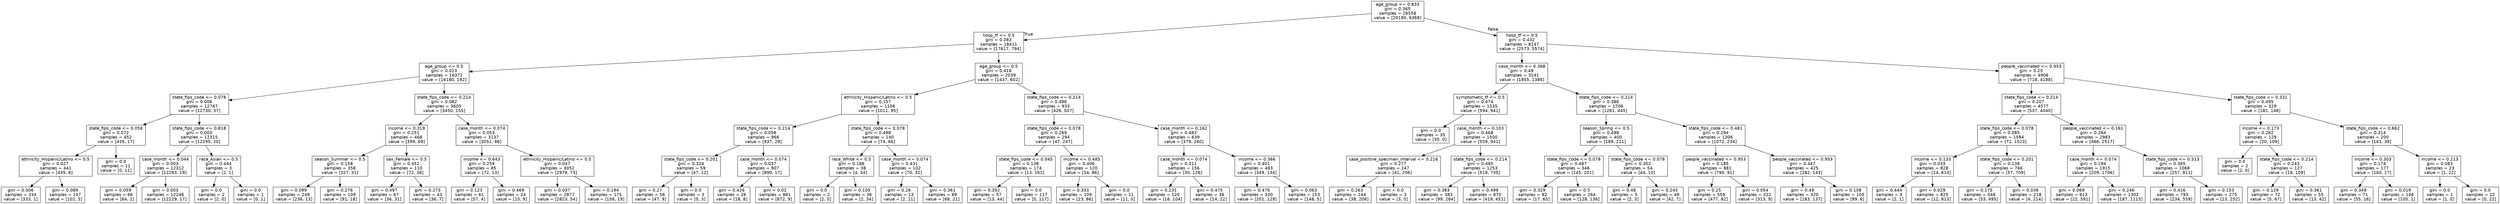 digraph Tree {
node [shape=box, fontname="helvetica"] ;
edge [fontname="helvetica"] ;
0 [label="age_group <= 0.833\ngini = 0.365\nsamples = 26558\nvalue = [20190, 6368]"] ;
1 [label="hosp_tf <= 0.5\ngini = 0.083\nsamples = 18411\nvalue = [17617, 794]"] ;
0 -> 1 [labeldistance=2.5, labelangle=45, headlabel="True"] ;
2 [label="age_group <= 0.5\ngini = 0.023\nsamples = 16372\nvalue = [16180, 192]"] ;
1 -> 2 ;
3 [label="state_fips_code <= 0.078\ngini = 0.006\nsamples = 12767\nvalue = [12730, 37]"] ;
2 -> 3 ;
4 [label="state_fips_code <= 0.058\ngini = 0.072\nsamples = 452\nvalue = [435, 17]"] ;
3 -> 4 ;
5 [label="ethnicity_Hispanic/Latino <= 0.5\ngini = 0.027\nsamples = 441\nvalue = [435, 6]"] ;
4 -> 5 ;
6 [label="gini = 0.006\nsamples = 334\nvalue = [333, 1]"] ;
5 -> 6 ;
7 [label="gini = 0.089\nsamples = 107\nvalue = [102, 5]"] ;
5 -> 7 ;
8 [label="gini = 0.0\nsamples = 11\nvalue = [0, 11]"] ;
4 -> 8 ;
9 [label="state_fips_code <= 0.818\ngini = 0.003\nsamples = 12315\nvalue = [12295, 20]"] ;
3 -> 9 ;
10 [label="case_month <= 0.044\ngini = 0.003\nsamples = 12312\nvalue = [12293, 19]"] ;
9 -> 10 ;
11 [label="gini = 0.059\nsamples = 66\nvalue = [64, 2]"] ;
10 -> 11 ;
12 [label="gini = 0.003\nsamples = 12246\nvalue = [12229, 17]"] ;
10 -> 12 ;
13 [label="race_Asian <= 0.5\ngini = 0.444\nsamples = 3\nvalue = [2, 1]"] ;
9 -> 13 ;
14 [label="gini = 0.0\nsamples = 2\nvalue = [2, 0]"] ;
13 -> 14 ;
15 [label="gini = 0.0\nsamples = 1\nvalue = [0, 1]"] ;
13 -> 15 ;
16 [label="state_fips_code <= 0.214\ngini = 0.082\nsamples = 3605\nvalue = [3450, 155]"] ;
2 -> 16 ;
17 [label="income <= 0.319\ngini = 0.251\nsamples = 468\nvalue = [399, 69]"] ;
16 -> 17 ;
18 [label="season_Summer <= 0.5\ngini = 0.158\nsamples = 358\nvalue = [327, 31]"] ;
17 -> 18 ;
19 [label="gini = 0.099\nsamples = 249\nvalue = [236, 13]"] ;
18 -> 19 ;
20 [label="gini = 0.276\nsamples = 109\nvalue = [91, 18]"] ;
18 -> 20 ;
21 [label="sex_Female <= 0.5\ngini = 0.452\nsamples = 110\nvalue = [72, 38]"] ;
17 -> 21 ;
22 [label="gini = 0.497\nsamples = 67\nvalue = [36, 31]"] ;
21 -> 22 ;
23 [label="gini = 0.273\nsamples = 43\nvalue = [36, 7]"] ;
21 -> 23 ;
24 [label="case_month <= 0.074\ngini = 0.053\nsamples = 3137\nvalue = [3051, 86]"] ;
16 -> 24 ;
25 [label="income <= 0.643\ngini = 0.259\nsamples = 85\nvalue = [72, 13]"] ;
24 -> 25 ;
26 [label="gini = 0.123\nsamples = 61\nvalue = [57, 4]"] ;
25 -> 26 ;
27 [label="gini = 0.469\nsamples = 24\nvalue = [15, 9]"] ;
25 -> 27 ;
28 [label="ethnicity_Hispanic/Latino <= 0.5\ngini = 0.047\nsamples = 3052\nvalue = [2979, 73]"] ;
24 -> 28 ;
29 [label="gini = 0.037\nsamples = 2877\nvalue = [2823, 54]"] ;
28 -> 29 ;
30 [label="gini = 0.194\nsamples = 175\nvalue = [156, 19]"] ;
28 -> 30 ;
31 [label="age_group <= 0.5\ngini = 0.416\nsamples = 2039\nvalue = [1437, 602]"] ;
1 -> 31 ;
32 [label="ethnicity_Hispanic/Latino <= 0.5\ngini = 0.157\nsamples = 1106\nvalue = [1011, 95]"] ;
31 -> 32 ;
33 [label="state_fips_code <= 0.214\ngini = 0.058\nsamples = 966\nvalue = [937, 29]"] ;
32 -> 33 ;
34 [label="state_fips_code <= 0.201\ngini = 0.324\nsamples = 59\nvalue = [47, 12]"] ;
33 -> 34 ;
35 [label="gini = 0.27\nsamples = 56\nvalue = [47, 9]"] ;
34 -> 35 ;
36 [label="gini = 0.0\nsamples = 3\nvalue = [0, 3]"] ;
34 -> 36 ;
37 [label="case_month <= 0.074\ngini = 0.037\nsamples = 907\nvalue = [890, 17]"] ;
33 -> 37 ;
38 [label="gini = 0.426\nsamples = 26\nvalue = [18, 8]"] ;
37 -> 38 ;
39 [label="gini = 0.02\nsamples = 881\nvalue = [872, 9]"] ;
37 -> 39 ;
40 [label="state_fips_code <= 0.078\ngini = 0.498\nsamples = 140\nvalue = [74, 66]"] ;
32 -> 40 ;
41 [label="race_White <= 0.5\ngini = 0.188\nsamples = 38\nvalue = [4, 34]"] ;
40 -> 41 ;
42 [label="gini = 0.0\nsamples = 2\nvalue = [2, 0]"] ;
41 -> 42 ;
43 [label="gini = 0.105\nsamples = 36\nvalue = [2, 34]"] ;
41 -> 43 ;
44 [label="case_month <= 0.074\ngini = 0.431\nsamples = 102\nvalue = [70, 32]"] ;
40 -> 44 ;
45 [label="gini = 0.26\nsamples = 13\nvalue = [2, 11]"] ;
44 -> 45 ;
46 [label="gini = 0.361\nsamples = 89\nvalue = [68, 21]"] ;
44 -> 46 ;
47 [label="state_fips_code <= 0.214\ngini = 0.496\nsamples = 933\nvalue = [426, 507]"] ;
31 -> 47 ;
48 [label="state_fips_code <= 0.078\ngini = 0.269\nsamples = 294\nvalue = [47, 247]"] ;
47 -> 48 ;
49 [label="state_fips_code <= 0.045\ngini = 0.138\nsamples = 174\nvalue = [13, 161]"] ;
48 -> 49 ;
50 [label="gini = 0.352\nsamples = 57\nvalue = [13, 44]"] ;
49 -> 50 ;
51 [label="gini = 0.0\nsamples = 117\nvalue = [0, 117]"] ;
49 -> 51 ;
52 [label="income <= 0.485\ngini = 0.406\nsamples = 120\nvalue = [34, 86]"] ;
48 -> 52 ;
53 [label="gini = 0.333\nsamples = 109\nvalue = [23, 86]"] ;
52 -> 53 ;
54 [label="gini = 0.0\nsamples = 11\nvalue = [11, 0]"] ;
52 -> 54 ;
55 [label="case_month <= 0.162\ngini = 0.483\nsamples = 639\nvalue = [379, 260]"] ;
47 -> 55 ;
56 [label="case_month <= 0.074\ngini = 0.311\nsamples = 156\nvalue = [30, 126]"] ;
55 -> 56 ;
57 [label="gini = 0.231\nsamples = 120\nvalue = [16, 104]"] ;
56 -> 57 ;
58 [label="gini = 0.475\nsamples = 36\nvalue = [14, 22]"] ;
56 -> 58 ;
59 [label="income <= 0.366\ngini = 0.401\nsamples = 483\nvalue = [349, 134]"] ;
55 -> 59 ;
60 [label="gini = 0.476\nsamples = 330\nvalue = [201, 129]"] ;
59 -> 60 ;
61 [label="gini = 0.063\nsamples = 153\nvalue = [148, 5]"] ;
59 -> 61 ;
62 [label="hosp_tf <= 0.5\ngini = 0.432\nsamples = 8147\nvalue = [2573, 5574]"] ;
0 -> 62 [labeldistance=2.5, labelangle=-45, headlabel="False"] ;
63 [label="case_month <= 0.368\ngini = 0.49\nsamples = 3241\nvalue = [1855, 1386]"] ;
62 -> 63 ;
64 [label="symptomatic_tf <= 0.5\ngini = 0.474\nsamples = 1535\nvalue = [594, 941]"] ;
63 -> 64 ;
65 [label="gini = 0.0\nsamples = 35\nvalue = [35, 0]"] ;
64 -> 65 ;
66 [label="case_month <= 0.103\ngini = 0.468\nsamples = 1500\nvalue = [559, 941]"] ;
64 -> 66 ;
67 [label="case_positive_specimen_interval <= 0.216\ngini = 0.277\nsamples = 247\nvalue = [41, 206]"] ;
66 -> 67 ;
68 [label="gini = 0.263\nsamples = 244\nvalue = [38, 206]"] ;
67 -> 68 ;
69 [label="gini = 0.0\nsamples = 3\nvalue = [3, 0]"] ;
67 -> 69 ;
70 [label="state_fips_code <= 0.214\ngini = 0.485\nsamples = 1253\nvalue = [518, 735]"] ;
66 -> 70 ;
71 [label="gini = 0.383\nsamples = 383\nvalue = [99, 284]"] ;
70 -> 71 ;
72 [label="gini = 0.499\nsamples = 870\nvalue = [419, 451]"] ;
70 -> 72 ;
73 [label="state_fips_code <= 0.214\ngini = 0.386\nsamples = 1706\nvalue = [1261, 445]"] ;
63 -> 73 ;
74 [label="season_Spring <= 0.5\ngini = 0.498\nsamples = 400\nvalue = [189, 211]"] ;
73 -> 74 ;
75 [label="state_fips_code <= 0.078\ngini = 0.487\nsamples = 346\nvalue = [145, 201]"] ;
74 -> 75 ;
76 [label="gini = 0.329\nsamples = 82\nvalue = [17, 65]"] ;
75 -> 76 ;
77 [label="gini = 0.5\nsamples = 264\nvalue = [128, 136]"] ;
75 -> 77 ;
78 [label="state_fips_code <= 0.078\ngini = 0.302\nsamples = 54\nvalue = [44, 10]"] ;
74 -> 78 ;
79 [label="gini = 0.48\nsamples = 5\nvalue = [2, 3]"] ;
78 -> 79 ;
80 [label="gini = 0.245\nsamples = 49\nvalue = [42, 7]"] ;
78 -> 80 ;
81 [label="state_fips_code <= 0.481\ngini = 0.294\nsamples = 1306\nvalue = [1072, 234]"] ;
73 -> 81 ;
82 [label="people_vaccinated <= 0.953\ngini = 0.185\nsamples = 881\nvalue = [790, 91]"] ;
81 -> 82 ;
83 [label="gini = 0.25\nsamples = 559\nvalue = [477, 82]"] ;
82 -> 83 ;
84 [label="gini = 0.054\nsamples = 322\nvalue = [313, 9]"] ;
82 -> 84 ;
85 [label="people_vaccinated <= 0.953\ngini = 0.447\nsamples = 425\nvalue = [282, 143]"] ;
81 -> 85 ;
86 [label="gini = 0.49\nsamples = 320\nvalue = [183, 137]"] ;
85 -> 86 ;
87 [label="gini = 0.108\nsamples = 105\nvalue = [99, 6]"] ;
85 -> 87 ;
88 [label="people_vaccinated <= 0.953\ngini = 0.25\nsamples = 4906\nvalue = [718, 4188]"] ;
62 -> 88 ;
89 [label="state_fips_code <= 0.214\ngini = 0.207\nsamples = 4577\nvalue = [537, 4040]"] ;
88 -> 89 ;
90 [label="state_fips_code <= 0.078\ngini = 0.085\nsamples = 1594\nvalue = [71, 1523]"] ;
89 -> 90 ;
91 [label="income <= 0.133\ngini = 0.033\nsamples = 828\nvalue = [14, 814]"] ;
90 -> 91 ;
92 [label="gini = 0.444\nsamples = 3\nvalue = [2, 1]"] ;
91 -> 92 ;
93 [label="gini = 0.029\nsamples = 825\nvalue = [12, 813]"] ;
91 -> 93 ;
94 [label="state_fips_code <= 0.201\ngini = 0.138\nsamples = 766\nvalue = [57, 709]"] ;
90 -> 94 ;
95 [label="gini = 0.175\nsamples = 548\nvalue = [53, 495]"] ;
94 -> 95 ;
96 [label="gini = 0.036\nsamples = 218\nvalue = [4, 214]"] ;
94 -> 96 ;
97 [label="people_vaccinated <= 0.161\ngini = 0.264\nsamples = 2983\nvalue = [466, 2517]"] ;
89 -> 97 ;
98 [label="case_month <= 0.074\ngini = 0.194\nsamples = 1915\nvalue = [209, 1706]"] ;
97 -> 98 ;
99 [label="gini = 0.069\nsamples = 613\nvalue = [22, 591]"] ;
98 -> 99 ;
100 [label="gini = 0.246\nsamples = 1302\nvalue = [187, 1115]"] ;
98 -> 100 ;
101 [label="state_fips_code <= 0.513\ngini = 0.365\nsamples = 1068\nvalue = [257, 811]"] ;
97 -> 101 ;
102 [label="gini = 0.416\nsamples = 793\nvalue = [234, 559]"] ;
101 -> 102 ;
103 [label="gini = 0.153\nsamples = 275\nvalue = [23, 252]"] ;
101 -> 103 ;
104 [label="state_fips_code <= 0.331\ngini = 0.495\nsamples = 329\nvalue = [181, 148]"] ;
88 -> 104 ;
105 [label="income <= 0.173\ngini = 0.262\nsamples = 129\nvalue = [20, 109]"] ;
104 -> 105 ;
106 [label="gini = 0.0\nsamples = 2\nvalue = [2, 0]"] ;
105 -> 106 ;
107 [label="state_fips_code <= 0.214\ngini = 0.243\nsamples = 127\nvalue = [18, 109]"] ;
105 -> 107 ;
108 [label="gini = 0.129\nsamples = 72\nvalue = [5, 67]"] ;
107 -> 108 ;
109 [label="gini = 0.361\nsamples = 55\nvalue = [13, 42]"] ;
107 -> 109 ;
110 [label="state_fips_code <= 0.662\ngini = 0.314\nsamples = 200\nvalue = [161, 39]"] ;
104 -> 110 ;
111 [label="income <= 0.303\ngini = 0.174\nsamples = 177\nvalue = [160, 17]"] ;
110 -> 111 ;
112 [label="gini = 0.349\nsamples = 71\nvalue = [55, 16]"] ;
111 -> 112 ;
113 [label="gini = 0.019\nsamples = 106\nvalue = [105, 1]"] ;
111 -> 113 ;
114 [label="income <= 0.213\ngini = 0.083\nsamples = 23\nvalue = [1, 22]"] ;
110 -> 114 ;
115 [label="gini = 0.0\nsamples = 1\nvalue = [1, 0]"] ;
114 -> 115 ;
116 [label="gini = 0.0\nsamples = 22\nvalue = [0, 22]"] ;
114 -> 116 ;
}